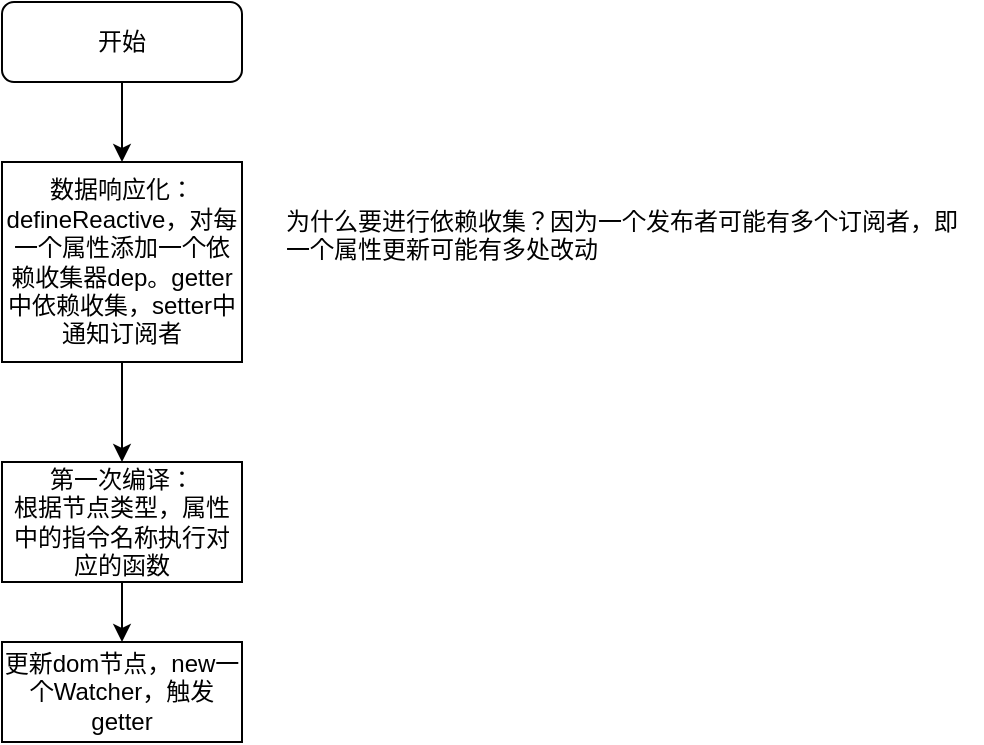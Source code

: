 <mxfile version="12.1.5" type="github" pages="1">
  <diagram id="DH3it3e67prMZ3DfMsh5" name="Page-1">
    <mxGraphModel dx="1024" dy="542" grid="1" gridSize="10" guides="1" tooltips="1" connect="1" arrows="1" fold="1" page="1" pageScale="1" pageWidth="827" pageHeight="1169" math="0" shadow="0">
      <root>
        <mxCell id="0"/>
        <mxCell id="1" parent="0"/>
        <mxCell id="iOC1PimkSnYiWcTjw7fJ-1" value="开始" style="rounded=1;whiteSpace=wrap;html=1;" vertex="1" parent="1">
          <mxGeometry x="300" y="20" width="120" height="40" as="geometry"/>
        </mxCell>
        <mxCell id="iOC1PimkSnYiWcTjw7fJ-3" value="" style="endArrow=classic;html=1;exitX=0.5;exitY=1;exitDx=0;exitDy=0;" edge="1" parent="1" source="iOC1PimkSnYiWcTjw7fJ-1">
          <mxGeometry width="50" height="50" relative="1" as="geometry">
            <mxPoint x="300" y="130" as="sourcePoint"/>
            <mxPoint x="360" y="100" as="targetPoint"/>
          </mxGeometry>
        </mxCell>
        <mxCell id="iOC1PimkSnYiWcTjw7fJ-10" value="" style="edgeStyle=orthogonalEdgeStyle;rounded=0;orthogonalLoop=1;jettySize=auto;html=1;" edge="1" parent="1" source="iOC1PimkSnYiWcTjw7fJ-4" target="iOC1PimkSnYiWcTjw7fJ-9">
          <mxGeometry relative="1" as="geometry"/>
        </mxCell>
        <mxCell id="iOC1PimkSnYiWcTjw7fJ-4" value="第一次编译：&lt;br&gt;根据节点类型，属性中的指令名称执行对应的函数" style="rounded=0;whiteSpace=wrap;html=1;" vertex="1" parent="1">
          <mxGeometry x="300" y="250" width="120" height="60" as="geometry"/>
        </mxCell>
        <mxCell id="iOC1PimkSnYiWcTjw7fJ-9" value="更新dom节点，new一个Watcher，触发getter&lt;br&gt;" style="rounded=0;whiteSpace=wrap;html=1;" vertex="1" parent="1">
          <mxGeometry x="300" y="340" width="120" height="50" as="geometry"/>
        </mxCell>
        <mxCell id="iOC1PimkSnYiWcTjw7fJ-12" value="" style="edgeStyle=orthogonalEdgeStyle;rounded=0;orthogonalLoop=1;jettySize=auto;html=1;" edge="1" parent="1" source="iOC1PimkSnYiWcTjw7fJ-11" target="iOC1PimkSnYiWcTjw7fJ-4">
          <mxGeometry relative="1" as="geometry"/>
        </mxCell>
        <mxCell id="iOC1PimkSnYiWcTjw7fJ-11" value="数据响应化：&lt;br&gt;defineReactive，对每一个属性添加一个依赖收集器dep。getter中依赖收集，setter中通知订阅者&lt;br&gt;" style="rounded=0;whiteSpace=wrap;html=1;" vertex="1" parent="1">
          <mxGeometry x="300" y="100" width="120" height="100" as="geometry"/>
        </mxCell>
        <mxCell id="iOC1PimkSnYiWcTjw7fJ-14" value="为什么要进行依赖收集？因为一个发布者可能有多个订阅者，即&lt;br&gt;一个属性更新可能有多处改动" style="text;html=1;resizable=0;points=[];autosize=1;align=left;verticalAlign=top;spacingTop=-4;" vertex="1" parent="1">
          <mxGeometry x="440" y="120" width="350" height="30" as="geometry"/>
        </mxCell>
      </root>
    </mxGraphModel>
  </diagram>
</mxfile>
